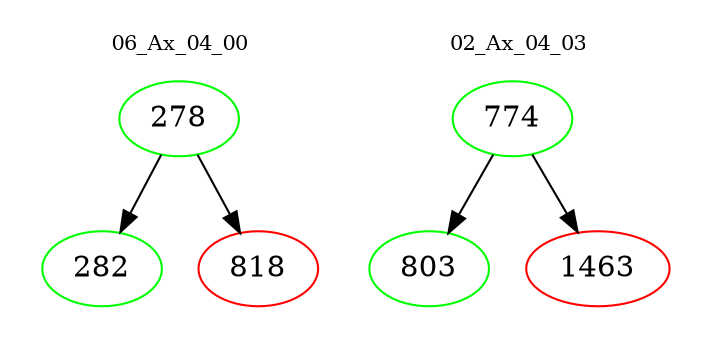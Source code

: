 digraph{
subgraph cluster_0 {
color = white
label = "06_Ax_04_00";
fontsize=10;
T0_278 [label="278", color="green"]
T0_278 -> T0_282 [color="black"]
T0_282 [label="282", color="green"]
T0_278 -> T0_818 [color="black"]
T0_818 [label="818", color="red"]
}
subgraph cluster_1 {
color = white
label = "02_Ax_04_03";
fontsize=10;
T1_774 [label="774", color="green"]
T1_774 -> T1_803 [color="black"]
T1_803 [label="803", color="green"]
T1_774 -> T1_1463 [color="black"]
T1_1463 [label="1463", color="red"]
}
}
